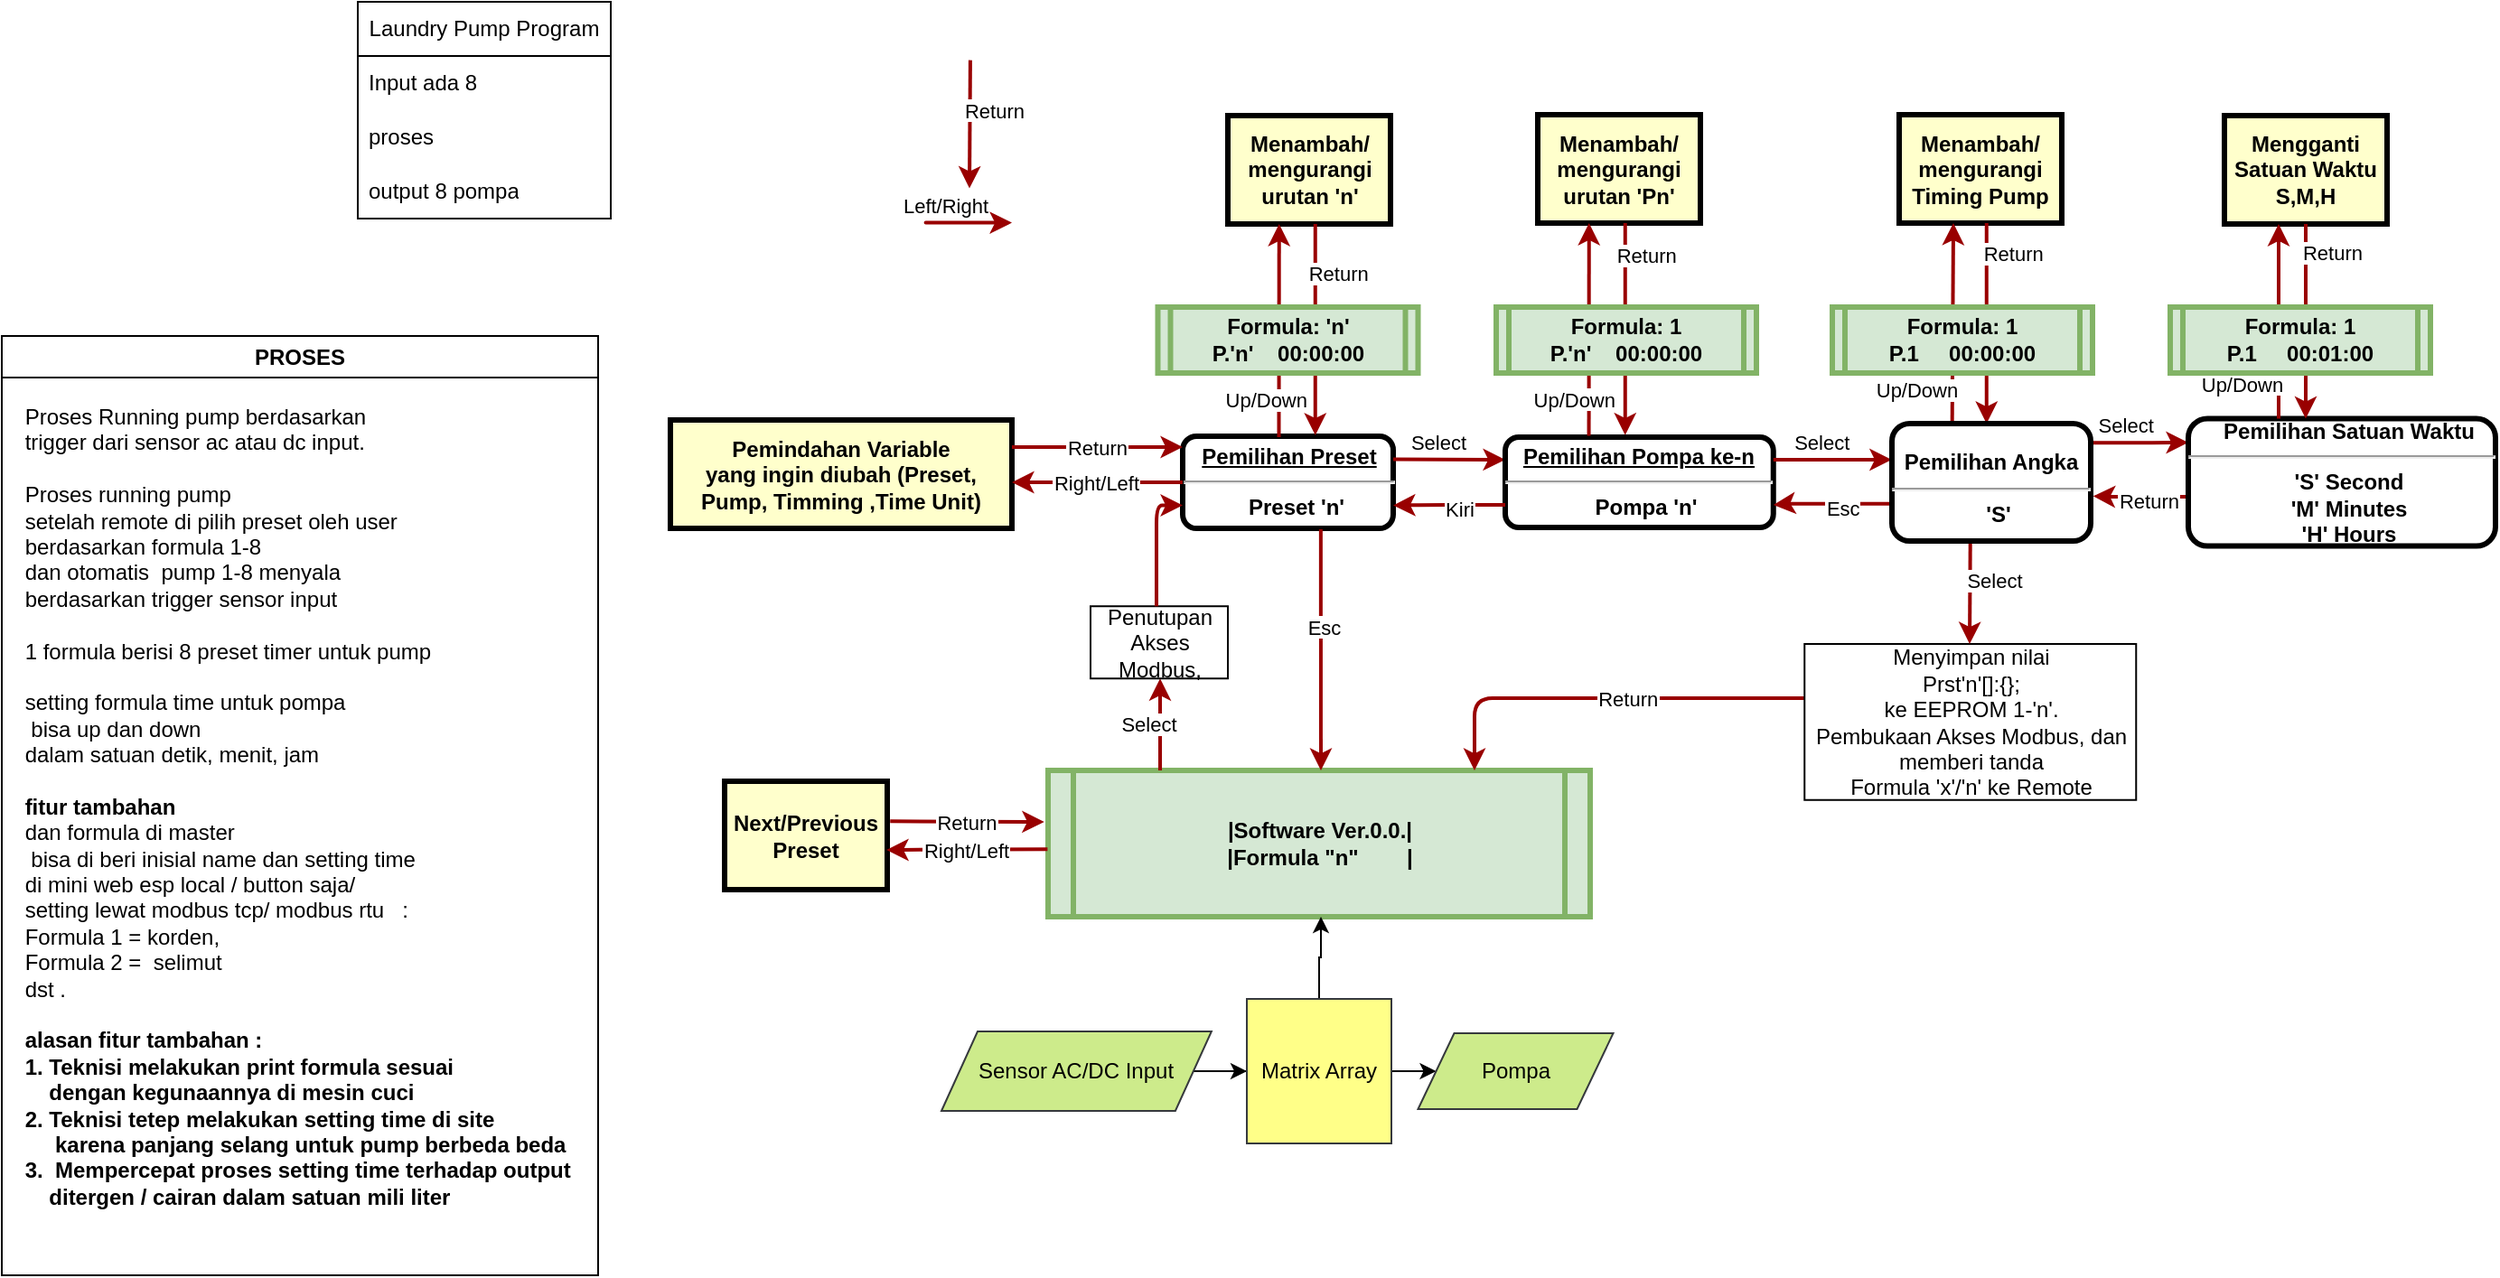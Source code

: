 <mxfile version="24.0.5" type="github">
  <diagram name="Page-1" id="c7558073-3199-34d8-9f00-42111426c3f3">
    <mxGraphModel dx="1446" dy="292" grid="1" gridSize="10" guides="1" tooltips="1" connect="1" arrows="1" fold="1" page="1" pageScale="1" pageWidth="826" pageHeight="1169" background="none" math="0" shadow="0">
      <root>
        <mxCell id="0" />
        <mxCell id="1" parent="0" />
        <mxCell id="2" value="&lt;p style=&quot;margin: 0px; margin-top: 4px; text-align: center; text-decoration: underline;&quot;&gt;&lt;span style=&quot;background-color: initial;&quot;&gt;Pemilihan Preset&lt;/span&gt;&lt;strong&gt;&lt;br&gt;&lt;/strong&gt;&lt;/p&gt;&lt;hr&gt;&lt;p style=&quot;margin: 0px; margin-left: 8px;&quot;&gt;&lt;strong&gt;Preset &#39;n&#39;&lt;/strong&gt;&lt;br&gt;&lt;/p&gt;" style="verticalAlign=middle;align=center;overflow=fill;fontSize=12;fontFamily=Helvetica;html=1;rounded=1;fontStyle=1;strokeWidth=3;" parent="1" vertex="1">
          <mxGeometry x="303.5" y="240.5" width="116.5" height="51" as="geometry" />
        </mxCell>
        <mxCell id="5" value="|Software Ver.0.0.|&#xa;|Formula &quot;n&quot;        |" style="shape=process;whiteSpace=wrap;align=center;verticalAlign=middle;size=0.048;fontStyle=1;strokeWidth=3;fillColor=#d5e8d4;strokeColor=#82b366;" parent="1" vertex="1">
          <mxGeometry x="229" y="425.5" width="300" height="81" as="geometry" />
        </mxCell>
        <mxCell id="55" value="Select" style="edgeStyle=elbowEdgeStyle;elbow=horizontal;strokeColor=#990000;strokeWidth=2;entryX=0.5;entryY=1;entryDx=0;entryDy=0;" parent="1" source="5" target="_6mjk4-27FrQg_kHxcmd-77" edge="1">
          <mxGeometry x="0.008" y="6" width="100" height="100" relative="1" as="geometry">
            <mxPoint x="325.25" y="425.5" as="sourcePoint" />
            <mxPoint x="379.75" y="261.5" as="targetPoint" />
            <Array as="points">
              <mxPoint x="291" y="405.5" />
            </Array>
            <mxPoint as="offset" />
          </mxGeometry>
        </mxCell>
        <mxCell id="NX90EAhNhadWSshN6RtQ-158" value="Menambah/&#xa;mengurangi&#xa;Timing Pump" style="whiteSpace=wrap;align=center;verticalAlign=middle;fontStyle=1;strokeWidth=3;fillColor=#FFFFCC" parent="1" vertex="1">
          <mxGeometry x="700" y="62.5" width="90" height="60" as="geometry" />
        </mxCell>
        <mxCell id="NX90EAhNhadWSshN6RtQ-160" value="Select" style="edgeStyle=elbowEdgeStyle;elbow=vertical;strokeColor=#990000;strokeWidth=2;entryX=0;entryY=0.25;entryDx=0;entryDy=0;exitX=1;exitY=0.25;exitDx=0;exitDy=0;" parent="1" source="2" target="_6mjk4-27FrQg_kHxcmd-99" edge="1">
          <mxGeometry x="-0.176" y="10" width="100" height="100" relative="1" as="geometry">
            <mxPoint x="347.63" y="216.5" as="sourcePoint" />
            <mxPoint x="347.63" y="165.5" as="targetPoint" />
            <Array as="points" />
            <mxPoint as="offset" />
          </mxGeometry>
        </mxCell>
        <mxCell id="NX90EAhNhadWSshN6RtQ-161" value="Return" style="edgeStyle=elbowEdgeStyle;elbow=horizontal;strokeColor=#990000;strokeWidth=2;entryX=0.5;entryY=0;entryDx=0;entryDy=0;" parent="1" edge="1">
          <mxGeometry x="-0.21" y="14" width="100" height="100" relative="1" as="geometry">
            <mxPoint x="185.96" y="32.31" as="sourcePoint" />
            <mxPoint x="185.5" y="103.31" as="targetPoint" />
            <Array as="points" />
            <mxPoint as="offset" />
          </mxGeometry>
        </mxCell>
        <mxCell id="NX90EAhNhadWSshN6RtQ-163" value="Pemindahan Variable&#xa;yang ingin diubah (Preset, Pump, Timming ,Time Unit)" style="whiteSpace=wrap;align=center;verticalAlign=middle;fontStyle=1;strokeWidth=3;fillColor=#FFFFCC" parent="1" vertex="1">
          <mxGeometry x="20" y="231.5" width="189" height="60" as="geometry" />
        </mxCell>
        <mxCell id="NX90EAhNhadWSshN6RtQ-165" value="Right/Left" style="edgeStyle=elbowEdgeStyle;elbow=vertical;strokeColor=#990000;strokeWidth=2;exitX=0;exitY=0.5;exitDx=0;exitDy=0;" parent="1" source="2" target="NX90EAhNhadWSshN6RtQ-163" edge="1">
          <mxGeometry width="100" height="100" relative="1" as="geometry">
            <mxPoint x="357.63" y="226.5" as="sourcePoint" />
            <mxPoint x="357.63" y="175.5" as="targetPoint" />
            <Array as="points" />
          </mxGeometry>
        </mxCell>
        <mxCell id="NX90EAhNhadWSshN6RtQ-166" value="Return" style="edgeStyle=elbowEdgeStyle;elbow=vertical;strokeColor=#990000;strokeWidth=2;exitX=1;exitY=0.25;exitDx=0;exitDy=0;" parent="1" source="NX90EAhNhadWSshN6RtQ-163" target="2" edge="1">
          <mxGeometry width="100" height="100" relative="1" as="geometry">
            <mxPoint x="241" y="245.8" as="sourcePoint" />
            <mxPoint x="306.0" y="245.8" as="targetPoint" />
            <Array as="points" />
          </mxGeometry>
        </mxCell>
        <mxCell id="NX90EAhNhadWSshN6RtQ-175" value="Next/Previous&#xa;Preset" style="whiteSpace=wrap;align=center;verticalAlign=middle;fontStyle=1;strokeWidth=3;fillColor=#FFFFCC" parent="1" vertex="1">
          <mxGeometry x="50" y="431.5" width="90" height="60" as="geometry" />
        </mxCell>
        <mxCell id="NX90EAhNhadWSshN6RtQ-176" value="Right/Left" style="edgeStyle=elbowEdgeStyle;elbow=vertical;strokeColor=#990000;strokeWidth=2;entryX=0.995;entryY=0.632;entryDx=0;entryDy=0;entryPerimeter=0;exitX=-0.001;exitY=0.539;exitDx=0;exitDy=0;exitPerimeter=0;" parent="1" source="5" target="NX90EAhNhadWSshN6RtQ-175" edge="1">
          <mxGeometry width="100" height="100" relative="1" as="geometry">
            <mxPoint x="219" y="469.5" as="sourcePoint" />
            <mxPoint x="202" y="468.8" as="targetPoint" />
            <Array as="points" />
          </mxGeometry>
        </mxCell>
        <mxCell id="NX90EAhNhadWSshN6RtQ-177" value="Return" style="edgeStyle=elbowEdgeStyle;elbow=vertical;strokeColor=#990000;strokeWidth=2;exitX=1.018;exitY=0.369;exitDx=0;exitDy=0;exitPerimeter=0;entryX=-0.007;entryY=0.358;entryDx=0;entryDy=0;entryPerimeter=0;" parent="1" source="NX90EAhNhadWSshN6RtQ-175" target="5" edge="1">
          <mxGeometry width="100" height="100" relative="1" as="geometry">
            <mxPoint x="202" y="453.8" as="sourcePoint" />
            <mxPoint x="219" y="455.5" as="targetPoint" />
            <Array as="points" />
          </mxGeometry>
        </mxCell>
        <mxCell id="NX90EAhNhadWSshN6RtQ-178" value="Return" style="edgeStyle=elbowEdgeStyle;elbow=horizontal;strokeColor=#990000;strokeWidth=2;" parent="1" source="_6mjk4-27FrQg_kHxcmd-78" edge="1">
          <mxGeometry x="-0.125" width="100" height="100" relative="1" as="geometry">
            <mxPoint x="464.663" y="401.87" as="sourcePoint" />
            <mxPoint x="464.52" y="425.5" as="targetPoint" />
            <Array as="points">
              <mxPoint x="465" y="385.5" />
            </Array>
            <mxPoint as="offset" />
          </mxGeometry>
        </mxCell>
        <mxCell id="_6mjk4-27FrQg_kHxcmd-77" value="Penutupan Akses Modbus," style="rounded=0;whiteSpace=wrap;html=1;" parent="1" vertex="1">
          <mxGeometry x="252.5" y="334.62" width="76" height="40" as="geometry" />
        </mxCell>
        <mxCell id="_6mjk4-27FrQg_kHxcmd-78" value="Menyimpan nilai&lt;br&gt;Prst&#39;n&#39;[]:{};&lt;br&gt;ke EEPROM 1-&#39;n&#39;.&lt;br&gt;Pembukaan Akses Modbus, dan memberi tanda&lt;br&gt;Formula &#39;x&#39;/&#39;n&#39; ke Remote" style="rounded=0;whiteSpace=wrap;html=1;" parent="1" vertex="1">
          <mxGeometry x="647.63" y="355.5" width="183.5" height="86.37" as="geometry" />
        </mxCell>
        <mxCell id="_6mjk4-27FrQg_kHxcmd-81" value="" style="edgeStyle=elbowEdgeStyle;elbow=horizontal;strokeColor=#990000;strokeWidth=2;entryX=0;entryY=0.75;entryDx=0;entryDy=0;" parent="1" source="_6mjk4-27FrQg_kHxcmd-77" target="2" edge="1">
          <mxGeometry x="0.008" y="6" width="100" height="100" relative="1" as="geometry">
            <mxPoint x="301" y="435.5" as="sourcePoint" />
            <mxPoint x="301" y="384.5" as="targetPoint" />
            <Array as="points">
              <mxPoint x="289" y="315.5" />
            </Array>
            <mxPoint as="offset" />
          </mxGeometry>
        </mxCell>
        <mxCell id="_6mjk4-27FrQg_kHxcmd-82" value="Laundry Pump Program" style="swimlane;fontStyle=0;childLayout=stackLayout;horizontal=1;startSize=30;horizontalStack=0;resizeParent=1;resizeParentMax=0;resizeLast=0;collapsible=1;marginBottom=0;whiteSpace=wrap;html=1;" parent="1" vertex="1">
          <mxGeometry x="-153" width="140" height="120" as="geometry" />
        </mxCell>
        <mxCell id="_6mjk4-27FrQg_kHxcmd-83" value="Input ada 8&amp;nbsp;" style="text;strokeColor=none;fillColor=none;align=left;verticalAlign=middle;spacingLeft=4;spacingRight=4;overflow=hidden;points=[[0,0.5],[1,0.5]];portConstraint=eastwest;rotatable=0;whiteSpace=wrap;html=1;" parent="_6mjk4-27FrQg_kHxcmd-82" vertex="1">
          <mxGeometry y="30" width="140" height="30" as="geometry" />
        </mxCell>
        <mxCell id="_6mjk4-27FrQg_kHxcmd-84" value="proses" style="text;strokeColor=none;fillColor=none;align=left;verticalAlign=middle;spacingLeft=4;spacingRight=4;overflow=hidden;points=[[0,0.5],[1,0.5]];portConstraint=eastwest;rotatable=0;whiteSpace=wrap;html=1;" parent="_6mjk4-27FrQg_kHxcmd-82" vertex="1">
          <mxGeometry y="60" width="140" height="30" as="geometry" />
        </mxCell>
        <mxCell id="_6mjk4-27FrQg_kHxcmd-85" value="output 8 pompa" style="text;strokeColor=none;fillColor=none;align=left;verticalAlign=middle;spacingLeft=4;spacingRight=4;overflow=hidden;points=[[0,0.5],[1,0.5]];portConstraint=eastwest;rotatable=0;whiteSpace=wrap;html=1;" parent="_6mjk4-27FrQg_kHxcmd-82" vertex="1">
          <mxGeometry y="90" width="140" height="30" as="geometry" />
        </mxCell>
        <mxCell id="_6mjk4-27FrQg_kHxcmd-96" value="PROSES" style="swimlane;whiteSpace=wrap;html=1;" parent="1" vertex="1">
          <mxGeometry x="-350" y="185" width="330" height="520" as="geometry">
            <mxRectangle x="10" y="10" width="120" height="30" as="alternateBounds" />
          </mxGeometry>
        </mxCell>
        <mxCell id="_6mjk4-27FrQg_kHxcmd-97" value="&lt;div style=&quot;text-align: justify;&quot;&gt;&lt;span style=&quot;background-color: initial;&quot;&gt;Proses Running pump berdasarkan&amp;nbsp;&lt;/span&gt;&lt;/div&gt;&lt;div style=&quot;text-align: justify;&quot;&gt;trigger dari sensor ac atau dc input.&amp;nbsp;&lt;/div&gt;&lt;div style=&quot;text-align: justify;&quot;&gt;&lt;br&gt;&lt;/div&gt;&lt;div style=&quot;text-align: justify;&quot;&gt;Proses running pump&amp;nbsp;&lt;/div&gt;&lt;div style=&quot;text-align: justify;&quot;&gt;setelah remote di pilih preset oleh user&amp;nbsp;&lt;/div&gt;&lt;div style=&quot;text-align: justify;&quot;&gt;&lt;span style=&quot;background-color: initial;&quot;&gt;berdasarkan formula 1-8&amp;nbsp;&lt;/span&gt;&lt;/div&gt;&lt;div style=&quot;text-align: justify;&quot;&gt;&lt;span style=&quot;background-color: initial;&quot;&gt;dan otomatis&amp;nbsp; pump 1-8 menyala&amp;nbsp;&lt;/span&gt;&lt;/div&gt;&lt;div style=&quot;text-align: justify;&quot;&gt;&lt;span style=&quot;background-color: initial;&quot;&gt;berdasarkan trigger sensor input&amp;nbsp;&amp;nbsp;&lt;/span&gt;&lt;/div&gt;&lt;div style=&quot;text-align: justify;&quot;&gt;&lt;span style=&quot;background-color: initial;&quot;&gt;&lt;br&gt;&lt;/span&gt;&lt;/div&gt;&lt;div style=&quot;text-align: justify;&quot;&gt;&lt;span style=&quot;background-color: initial;&quot;&gt;1 formula berisi 8 preset timer untuk pump&lt;/span&gt;&lt;/div&gt;&lt;div style=&quot;text-align: justify;&quot;&gt;&lt;span style=&quot;background-color: initial;&quot;&gt;&lt;br&gt;&lt;/span&gt;&lt;/div&gt;&lt;div style=&quot;text-align: justify;&quot;&gt;&lt;span style=&quot;background-color: initial;&quot;&gt;setting formula time untuk pompa&amp;nbsp;&lt;/span&gt;&lt;/div&gt;&lt;div style=&quot;text-align: justify;&quot;&gt;&lt;span style=&quot;background-color: initial;&quot;&gt;&amp;nbsp;bisa up dan down&amp;nbsp;&lt;/span&gt;&lt;/div&gt;&lt;div style=&quot;text-align: justify;&quot;&gt;&lt;span style=&quot;background-color: initial;&quot;&gt;dalam satuan detik, menit, jam&lt;/span&gt;&lt;/div&gt;&lt;div style=&quot;text-align: justify;&quot;&gt;&lt;br&gt;&lt;/div&gt;&lt;div style=&quot;text-align: justify;&quot;&gt;&lt;b&gt;fitur tambahan&lt;/b&gt;&amp;nbsp;&lt;/div&gt;&lt;div style=&quot;text-align: justify;&quot;&gt;&lt;span style=&quot;background-color: initial;&quot;&gt;dan formula di master&amp;nbsp;&lt;/span&gt;&lt;/div&gt;&lt;div style=&quot;text-align: justify;&quot;&gt;&lt;span style=&quot;background-color: initial;&quot;&gt;&amp;nbsp;bisa di beri inisial name dan setting time&amp;nbsp;&lt;/span&gt;&lt;/div&gt;&lt;div style=&quot;text-align: justify;&quot;&gt;&lt;span style=&quot;background-color: initial;&quot;&gt;di mini web esp local / button saja/&amp;nbsp;&lt;/span&gt;&lt;/div&gt;&lt;div style=&quot;text-align: justify;&quot;&gt;&lt;span style=&quot;background-color: initial;&quot;&gt;setting lewat modbus tcp/ modbus rtu&amp;nbsp; &amp;nbsp;:&lt;/span&gt;&lt;/div&gt;&lt;div style=&quot;text-align: justify;&quot;&gt;&lt;span style=&quot;background-color: initial;&quot;&gt;Formula 1 = korden,&lt;/span&gt;&lt;/div&gt;&lt;div style=&quot;text-align: justify;&quot;&gt;&lt;span style=&quot;background-color: initial;&quot;&gt;Formula 2 =&amp;nbsp; selimut&amp;nbsp; &amp;nbsp;&lt;/span&gt;&lt;/div&gt;&lt;div style=&quot;text-align: justify;&quot;&gt;&lt;span style=&quot;background-color: initial;&quot;&gt;dst .&amp;nbsp;&lt;/span&gt;&lt;/div&gt;&lt;div style=&quot;text-align: justify;&quot;&gt;&lt;span style=&quot;background-color: initial;&quot;&gt;&lt;br&gt;&lt;/span&gt;&lt;/div&gt;&lt;div style=&quot;text-align: justify;&quot;&gt;&lt;b&gt;alasan fitur tambahan :&amp;nbsp;&lt;/b&gt;&lt;/div&gt;&lt;div style=&quot;text-align: justify;&quot;&gt;&lt;b&gt;1. Teknisi melakukan print formula sesuai&amp;nbsp;&lt;/b&gt;&lt;/div&gt;&lt;div style=&quot;text-align: justify;&quot;&gt;&lt;b&gt;&amp;nbsp; &amp;nbsp; dengan kegunaannya di mesin cuci&amp;nbsp;&lt;/b&gt;&lt;/div&gt;&lt;div style=&quot;text-align: justify;&quot;&gt;&lt;b&gt;2. Teknisi tetep melakukan setting time di site&lt;/b&gt;&lt;/div&gt;&lt;div style=&quot;text-align: justify;&quot;&gt;&lt;b&gt;&amp;nbsp; &amp;nbsp; &amp;nbsp;karena panjang selang untuk pump berbeda beda&amp;nbsp;&lt;/b&gt;&lt;/div&gt;&lt;div style=&quot;text-align: justify;&quot;&gt;&lt;b&gt;3.&amp;nbsp; Mempercepat proses setting time terhadap output&amp;nbsp;&lt;/b&gt;&lt;/div&gt;&lt;div style=&quot;text-align: justify;&quot;&gt;&lt;b style=&quot;background-color: initial;&quot;&gt;&amp;nbsp; &amp;nbsp; ditergen / cairan dalam satuan mili liter&amp;nbsp;&lt;/b&gt;&lt;/div&gt;&lt;div style=&quot;text-align: justify;&quot;&gt;&lt;b style=&quot;background-color: initial;&quot;&gt;&amp;nbsp;&lt;/b&gt;&lt;br&gt;&lt;/div&gt;&lt;div style=&quot;text-align: justify;&quot;&gt;&lt;b&gt;&amp;nbsp; &amp;nbsp;&amp;nbsp;&lt;/b&gt;&lt;/div&gt;" style="text;html=1;align=center;verticalAlign=middle;resizable=0;points=[];autosize=1;strokeColor=none;fillColor=none;" parent="_6mjk4-27FrQg_kHxcmd-96" vertex="1">
          <mxGeometry y="30" width="330" height="490" as="geometry" />
        </mxCell>
        <mxCell id="_6mjk4-27FrQg_kHxcmd-99" value="&lt;p style=&quot;margin: 0px; margin-top: 4px; text-align: center; text-decoration: underline;&quot;&gt;Pemilihan Pompa ke-n&lt;strong&gt;&lt;br&gt;&lt;/strong&gt;&lt;/p&gt;&lt;hr&gt;&lt;p style=&quot;margin: 0px; margin-left: 8px;&quot;&gt;Pompa &#39;n&#39;&lt;/p&gt;" style="verticalAlign=middle;align=center;overflow=fill;fontSize=12;fontFamily=Helvetica;html=1;rounded=1;fontStyle=1;strokeWidth=3;" parent="1" vertex="1">
          <mxGeometry x="482" y="241" width="148.38" height="50" as="geometry" />
        </mxCell>
        <mxCell id="_6mjk4-27FrQg_kHxcmd-103" value="Select" style="edgeStyle=elbowEdgeStyle;elbow=vertical;strokeColor=#990000;strokeWidth=2;exitX=1;exitY=0.25;exitDx=0;exitDy=0;entryX=-0.001;entryY=0.312;entryDx=0;entryDy=0;entryPerimeter=0;" parent="1" source="_6mjk4-27FrQg_kHxcmd-99" target="WiRwgJ6gsVXXDse-BNaT-62" edge="1">
          <mxGeometry x="-0.176" y="10" width="100" height="100" relative="1" as="geometry">
            <mxPoint x="543.68" y="244" as="sourcePoint" />
            <mxPoint x="675.75" y="260.975" as="targetPoint" />
            <Array as="points" />
            <mxPoint as="offset" />
          </mxGeometry>
        </mxCell>
        <mxCell id="_6mjk4-27FrQg_kHxcmd-108" value="Return" style="edgeStyle=elbowEdgeStyle;elbow=horizontal;strokeColor=#990000;strokeWidth=2;entryX=0.47;entryY=0;entryDx=0;entryDy=0;entryPerimeter=0;" parent="1" source="NX90EAhNhadWSshN6RtQ-158" target="WiRwgJ6gsVXXDse-BNaT-62" edge="1">
          <mxGeometry x="-0.708" y="15" width="100" height="100" relative="1" as="geometry">
            <mxPoint x="769.34" y="74.5" as="sourcePoint" />
            <mxPoint x="748" y="220" as="targetPoint" />
            <Array as="points">
              <mxPoint x="748.38" y="119.5" />
            </Array>
            <mxPoint as="offset" />
          </mxGeometry>
        </mxCell>
        <mxCell id="_6mjk4-27FrQg_kHxcmd-109" value="Up/Down" style="edgeStyle=elbowEdgeStyle;elbow=horizontal;strokeColor=#990000;strokeWidth=2;exitX=0.303;exitY=0.013;exitDx=0;exitDy=0;exitPerimeter=0;" parent="1" source="WiRwgJ6gsVXXDse-BNaT-62" target="NX90EAhNhadWSshN6RtQ-158" edge="1">
          <mxGeometry x="-0.64" y="20" width="100" height="100" relative="1" as="geometry">
            <mxPoint x="730" y="220" as="sourcePoint" />
            <mxPoint x="700.015" y="103.5" as="targetPoint" />
            <Array as="points">
              <mxPoint x="730" y="195.5" />
            </Array>
            <mxPoint as="offset" />
          </mxGeometry>
        </mxCell>
        <mxCell id="_6mjk4-27FrQg_kHxcmd-111" value="Formula: 1&#xa;P.1     00:00:00" style="shape=process;whiteSpace=wrap;align=center;verticalAlign=middle;size=0.048;fontStyle=1;strokeWidth=3;fillColor=#d5e8d4;strokeColor=#82b366;" parent="1" vertex="1">
          <mxGeometry x="663" y="169" width="144" height="36.5" as="geometry" />
        </mxCell>
        <mxCell id="_6mjk4-27FrQg_kHxcmd-113" value="Menambah/&#xa;mengurangi&#xa;urutan &#39;Pn&#39;" style="whiteSpace=wrap;align=center;verticalAlign=middle;fontStyle=1;strokeWidth=3;fillColor=#FFFFCC" parent="1" vertex="1">
          <mxGeometry x="500" y="62.5" width="90" height="60" as="geometry" />
        </mxCell>
        <mxCell id="_6mjk4-27FrQg_kHxcmd-114" value="Return" style="edgeStyle=elbowEdgeStyle;elbow=horizontal;strokeColor=#990000;strokeWidth=2;entryX=0.442;entryY=-0.022;entryDx=0;entryDy=0;entryPerimeter=0;" parent="1" source="_6mjk4-27FrQg_kHxcmd-113" edge="1" target="_6mjk4-27FrQg_kHxcmd-99">
          <mxGeometry x="-0.704" y="12" width="100" height="100" relative="1" as="geometry">
            <mxPoint x="569.34" y="97.5" as="sourcePoint" />
            <mxPoint x="548.38" y="168.5" as="targetPoint" />
            <Array as="points">
              <mxPoint x="548.38" y="142.5" />
            </Array>
            <mxPoint as="offset" />
          </mxGeometry>
        </mxCell>
        <mxCell id="_6mjk4-27FrQg_kHxcmd-115" value="Up/Down" style="edgeStyle=elbowEdgeStyle;elbow=horizontal;strokeColor=#990000;strokeWidth=2;exitX=0.312;exitY=-0.014;exitDx=0;exitDy=0;exitPerimeter=0;" parent="1" target="_6mjk4-27FrQg_kHxcmd-113" edge="1" source="_6mjk4-27FrQg_kHxcmd-99">
          <mxGeometry x="-0.654" y="8" width="100" height="100" relative="1" as="geometry">
            <mxPoint x="528.38" y="168.5" as="sourcePoint" />
            <mxPoint x="500.015" y="126.5" as="targetPoint" />
            <Array as="points">
              <mxPoint x="528.38" y="152.5" />
            </Array>
            <mxPoint as="offset" />
          </mxGeometry>
        </mxCell>
        <mxCell id="_6mjk4-27FrQg_kHxcmd-116" value="Menambah/&#xa;mengurangi&#xa;urutan &#39;n&#39;" style="whiteSpace=wrap;align=center;verticalAlign=middle;fontStyle=1;strokeWidth=3;fillColor=#FFFFCC" parent="1" vertex="1">
          <mxGeometry x="328.5" y="63.0" width="90" height="60" as="geometry" />
        </mxCell>
        <mxCell id="_6mjk4-27FrQg_kHxcmd-117" value="Return" style="edgeStyle=elbowEdgeStyle;elbow=horizontal;strokeColor=#990000;strokeWidth=2;entryX=0.636;entryY=-0.011;entryDx=0;entryDy=0;entryPerimeter=0;" parent="1" source="_6mjk4-27FrQg_kHxcmd-116" edge="1" target="2">
          <mxGeometry x="-0.541" y="13" width="100" height="100" relative="1" as="geometry">
            <mxPoint x="397.84" y="98" as="sourcePoint" />
            <mxPoint x="376.88" y="169" as="targetPoint" />
            <Array as="points">
              <mxPoint x="376.88" y="143" />
            </Array>
            <mxPoint as="offset" />
          </mxGeometry>
        </mxCell>
        <mxCell id="_6mjk4-27FrQg_kHxcmd-118" value="Up/Down" style="edgeStyle=elbowEdgeStyle;elbow=horizontal;strokeColor=#990000;strokeWidth=2;exitX=0.457;exitY=0.01;exitDx=0;exitDy=0;exitPerimeter=0;" parent="1" target="_6mjk4-27FrQg_kHxcmd-116" edge="1" source="2">
          <mxGeometry x="-0.642" y="7" width="100" height="100" relative="1" as="geometry">
            <mxPoint x="356.88" y="169" as="sourcePoint" />
            <mxPoint x="328.515" y="127.0" as="targetPoint" />
            <Array as="points">
              <mxPoint x="356.88" y="153" />
            </Array>
            <mxPoint as="offset" />
          </mxGeometry>
        </mxCell>
        <mxCell id="_6mjk4-27FrQg_kHxcmd-119" value="Mengganti Satuan Waktu&#xa;S,M,H" style="whiteSpace=wrap;align=center;verticalAlign=middle;fontStyle=1;strokeWidth=3;fillColor=#FFFFCC" parent="1" vertex="1">
          <mxGeometry x="880" y="63.0" width="90" height="60" as="geometry" />
        </mxCell>
        <mxCell id="_6mjk4-27FrQg_kHxcmd-121" value="Return" style="edgeStyle=elbowEdgeStyle;elbow=horizontal;strokeColor=#990000;strokeWidth=2;entryX=1.012;entryY=0.618;entryDx=0;entryDy=0;entryPerimeter=0;" parent="1" target="WiRwgJ6gsVXXDse-BNaT-62" edge="1">
          <mxGeometry x="-0.189" y="2" width="100" height="100" relative="1" as="geometry">
            <mxPoint x="860" y="274" as="sourcePoint" />
            <mxPoint x="803" y="273.5" as="targetPoint" />
            <Array as="points">
              <mxPoint x="820" y="273.5" />
            </Array>
            <mxPoint as="offset" />
          </mxGeometry>
        </mxCell>
        <mxCell id="_6mjk4-27FrQg_kHxcmd-122" value="Select" style="edgeStyle=elbowEdgeStyle;elbow=horizontal;strokeColor=#990000;strokeWidth=2;exitX=1.01;exitY=0.163;exitDx=0;exitDy=0;exitPerimeter=0;" parent="1" source="WiRwgJ6gsVXXDse-BNaT-62" edge="1">
          <mxGeometry x="-0.304" y="10" width="100" height="100" relative="1" as="geometry">
            <mxPoint x="803" y="243.5" as="sourcePoint" />
            <mxPoint x="860" y="244" as="targetPoint" />
            <Array as="points">
              <mxPoint x="830" y="243.5" />
            </Array>
            <mxPoint as="offset" />
          </mxGeometry>
        </mxCell>
        <mxCell id="_6mjk4-27FrQg_kHxcmd-124" value="Select" style="edgeStyle=elbowEdgeStyle;elbow=horizontal;strokeColor=#990000;strokeWidth=2;" parent="1" target="_6mjk4-27FrQg_kHxcmd-78" edge="1">
          <mxGeometry x="-0.21" y="14" width="100" height="100" relative="1" as="geometry">
            <mxPoint x="739.375" y="297" as="sourcePoint" />
            <mxPoint x="738.66" y="355.5" as="targetPoint" />
            <Array as="points">
              <mxPoint x="739" y="375.5" />
            </Array>
            <mxPoint as="offset" />
          </mxGeometry>
        </mxCell>
        <mxCell id="_6mjk4-27FrQg_kHxcmd-125" value="Kiri" style="edgeStyle=elbowEdgeStyle;elbow=horizontal;strokeColor=#990000;strokeWidth=2;exitX=0;exitY=0.75;exitDx=0;exitDy=0;entryX=1;entryY=0.75;entryDx=0;entryDy=0;" parent="1" source="_6mjk4-27FrQg_kHxcmd-99" target="2" edge="1">
          <mxGeometry x="-0.204" y="2" width="100" height="100" relative="1" as="geometry">
            <mxPoint x="500" y="315.5" as="sourcePoint" />
            <mxPoint x="426" y="315.5" as="targetPoint" />
            <Array as="points">
              <mxPoint x="440" y="285.5" />
            </Array>
            <mxPoint as="offset" />
          </mxGeometry>
        </mxCell>
        <mxCell id="_6mjk4-27FrQg_kHxcmd-126" value="Esc" style="edgeStyle=elbowEdgeStyle;elbow=horizontal;strokeColor=#990000;strokeWidth=2;exitX=0.001;exitY=0.682;exitDx=0;exitDy=0;entryX=1;entryY=0.75;entryDx=0;entryDy=0;exitPerimeter=0;" parent="1" source="WiRwgJ6gsVXXDse-BNaT-62" target="_6mjk4-27FrQg_kHxcmd-99" edge="1">
          <mxGeometry x="-0.189" y="2" width="100" height="100" relative="1" as="geometry">
            <mxPoint x="675.75" y="278.463" as="sourcePoint" />
            <mxPoint x="618.38" y="275.5" as="targetPoint" />
            <Array as="points">
              <mxPoint x="638.38" y="282.5" />
            </Array>
            <mxPoint as="offset" />
          </mxGeometry>
        </mxCell>
        <mxCell id="_6mjk4-27FrQg_kHxcmd-128" value="Esc" style="edgeStyle=elbowEdgeStyle;elbow=horizontal;strokeColor=#990000;strokeWidth=2;exitX=0.656;exitY=1.011;exitDx=0;exitDy=0;exitPerimeter=0;" parent="1" source="2" target="5" edge="1">
          <mxGeometry x="-0.189" y="2" width="100" height="100" relative="1" as="geometry">
            <mxPoint x="480" y="289.5" as="sourcePoint" />
            <mxPoint x="380" y="395.5" as="targetPoint" />
            <Array as="points">
              <mxPoint x="380" y="355.5" />
            </Array>
            <mxPoint as="offset" />
          </mxGeometry>
        </mxCell>
        <mxCell id="WiRwgJ6gsVXXDse-BNaT-55" value="" style="edgeStyle=orthogonalEdgeStyle;rounded=0;orthogonalLoop=1;jettySize=auto;html=1;" edge="1" parent="1" source="_6mjk4-27FrQg_kHxcmd-130" target="_6mjk4-27FrQg_kHxcmd-131">
          <mxGeometry relative="1" as="geometry" />
        </mxCell>
        <mxCell id="_6mjk4-27FrQg_kHxcmd-130" value="Sensor AC/DC Input" style="shape=parallelogram;perimeter=parallelogramPerimeter;whiteSpace=wrap;html=1;fixedSize=1;fillColor=#cdeb8b;strokeColor=#36393d;" parent="1" vertex="1">
          <mxGeometry x="170" y="570" width="149.44" height="44" as="geometry" />
        </mxCell>
        <mxCell id="WiRwgJ6gsVXXDse-BNaT-56" value="" style="edgeStyle=orthogonalEdgeStyle;rounded=0;orthogonalLoop=1;jettySize=auto;html=1;" edge="1" parent="1" source="_6mjk4-27FrQg_kHxcmd-131" target="_6mjk4-27FrQg_kHxcmd-132">
          <mxGeometry relative="1" as="geometry" />
        </mxCell>
        <mxCell id="WiRwgJ6gsVXXDse-BNaT-58" value="" style="edgeStyle=orthogonalEdgeStyle;rounded=0;orthogonalLoop=1;jettySize=auto;html=1;" edge="1" parent="1" source="_6mjk4-27FrQg_kHxcmd-131" target="5">
          <mxGeometry relative="1" as="geometry">
            <Array as="points">
              <mxPoint x="379" y="529" />
              <mxPoint x="380" y="529" />
            </Array>
          </mxGeometry>
        </mxCell>
        <mxCell id="_6mjk4-27FrQg_kHxcmd-131" value="Matrix Array" style="whiteSpace=wrap;html=1;aspect=fixed;strokeColor=#36393d;fillColor=#ffff88;" parent="1" vertex="1">
          <mxGeometry x="339" y="552" width="80" height="80" as="geometry" />
        </mxCell>
        <mxCell id="_6mjk4-27FrQg_kHxcmd-132" value="Pompa" style="shape=parallelogram;perimeter=parallelogramPerimeter;whiteSpace=wrap;html=1;fixedSize=1;fillColor=#cdeb8b;strokeColor=#36393d;" parent="1" vertex="1">
          <mxGeometry x="433.75" y="571" width="108" height="42" as="geometry" />
        </mxCell>
        <mxCell id="WiRwgJ6gsVXXDse-BNaT-60" value="&lt;p style=&quot;margin: 0px 0px 0px 8px;&quot;&gt;Pemilihan Satuan Waktu&lt;/p&gt;&lt;hr&gt;&lt;p style=&quot;margin: 0px; margin-left: 8px;&quot;&gt;&#39;S&#39; Second&lt;br&gt;&#39;M&#39; Minutes&lt;br&gt;&#39;H&#39; Hours&lt;/p&gt;" style="verticalAlign=middle;align=center;overflow=fill;fontSize=12;fontFamily=Helvetica;html=1;rounded=1;fontStyle=1;strokeWidth=3;" vertex="1" parent="1">
          <mxGeometry x="860" y="230.75" width="170" height="70.5" as="geometry" />
        </mxCell>
        <mxCell id="WiRwgJ6gsVXXDse-BNaT-62" value="&lt;p style=&quot;margin: 0px 0px 0px 8px;&quot;&gt;&lt;br&gt;&lt;/p&gt;Pemilihan Angka&lt;hr&gt;&lt;p style=&quot;margin: 0px; margin-left: 8px;&quot;&gt;&#39;S&#39;&lt;/p&gt;" style="verticalAlign=middle;align=center;overflow=fill;fontSize=12;fontFamily=Helvetica;html=1;rounded=1;fontStyle=1;strokeWidth=3;" vertex="1" parent="1">
          <mxGeometry x="696" y="233.5" width="110" height="65" as="geometry" />
        </mxCell>
        <mxCell id="WiRwgJ6gsVXXDse-BNaT-63" value="Return" style="edgeStyle=elbowEdgeStyle;elbow=horizontal;strokeColor=#990000;strokeWidth=2;" edge="1" parent="1" source="_6mjk4-27FrQg_kHxcmd-119" target="WiRwgJ6gsVXXDse-BNaT-60">
          <mxGeometry x="-0.708" y="15" width="100" height="100" relative="1" as="geometry">
            <mxPoint x="928" y="100" as="sourcePoint" />
            <mxPoint x="934" y="212" as="targetPoint" />
            <Array as="points">
              <mxPoint x="928.38" y="97.5" />
            </Array>
            <mxPoint as="offset" />
          </mxGeometry>
        </mxCell>
        <mxCell id="WiRwgJ6gsVXXDse-BNaT-64" value="Up/Down" style="edgeStyle=elbowEdgeStyle;elbow=horizontal;strokeColor=#990000;strokeWidth=2;" edge="1" parent="1" source="WiRwgJ6gsVXXDse-BNaT-60" target="_6mjk4-27FrQg_kHxcmd-119">
          <mxGeometry x="-0.64" y="20" width="100" height="100" relative="1" as="geometry">
            <mxPoint x="916" y="212" as="sourcePoint" />
            <mxPoint x="910" y="100" as="targetPoint" />
            <Array as="points">
              <mxPoint x="910" y="173.5" />
            </Array>
            <mxPoint as="offset" />
          </mxGeometry>
        </mxCell>
        <mxCell id="WiRwgJ6gsVXXDse-BNaT-65" value="Formula: 1&#xa;P.1     00:01:00" style="shape=process;whiteSpace=wrap;align=center;verticalAlign=middle;size=0.048;fontStyle=1;strokeWidth=3;fillColor=#d5e8d4;strokeColor=#82b366;" vertex="1" parent="1">
          <mxGeometry x="850" y="169" width="144" height="36.5" as="geometry" />
        </mxCell>
        <mxCell id="_6mjk4-27FrQg_kHxcmd-110" value="Formula: 1&#xa;P.&#39;n&#39;    00:00:00" style="shape=process;whiteSpace=wrap;align=center;verticalAlign=middle;size=0.048;fontStyle=1;strokeWidth=3;fillColor=#d5e8d4;strokeColor=#82b366;" parent="1" vertex="1">
          <mxGeometry x="477" y="169" width="144" height="36.5" as="geometry" />
        </mxCell>
        <mxCell id="_6mjk4-27FrQg_kHxcmd-74" value="Formula: &#39;n&#39;&#xa;P.&#39;n&#39;    00:00:00" style="shape=process;whiteSpace=wrap;align=center;verticalAlign=middle;size=0.048;fontStyle=1;strokeWidth=3;fillColor=#d5e8d4;strokeColor=#82b366;" parent="1" vertex="1">
          <mxGeometry x="289.75" y="169" width="144" height="36.5" as="geometry" />
        </mxCell>
        <mxCell id="WiRwgJ6gsVXXDse-BNaT-69" value="Left/Right" style="edgeStyle=elbowEdgeStyle;elbow=horizontal;strokeColor=#990000;strokeWidth=2;entryX=0;entryY=0.25;entryDx=0;entryDy=0;" edge="1" parent="1">
          <mxGeometry x="-0.304" y="10" width="100" height="100" relative="1" as="geometry">
            <mxPoint x="165" y="122.31" as="sourcePoint" />
            <mxPoint x="209" y="122.31" as="targetPoint" />
            <Array as="points">
              <mxPoint x="159" y="122.81" />
            </Array>
            <mxPoint as="offset" />
          </mxGeometry>
        </mxCell>
      </root>
    </mxGraphModel>
  </diagram>
</mxfile>
